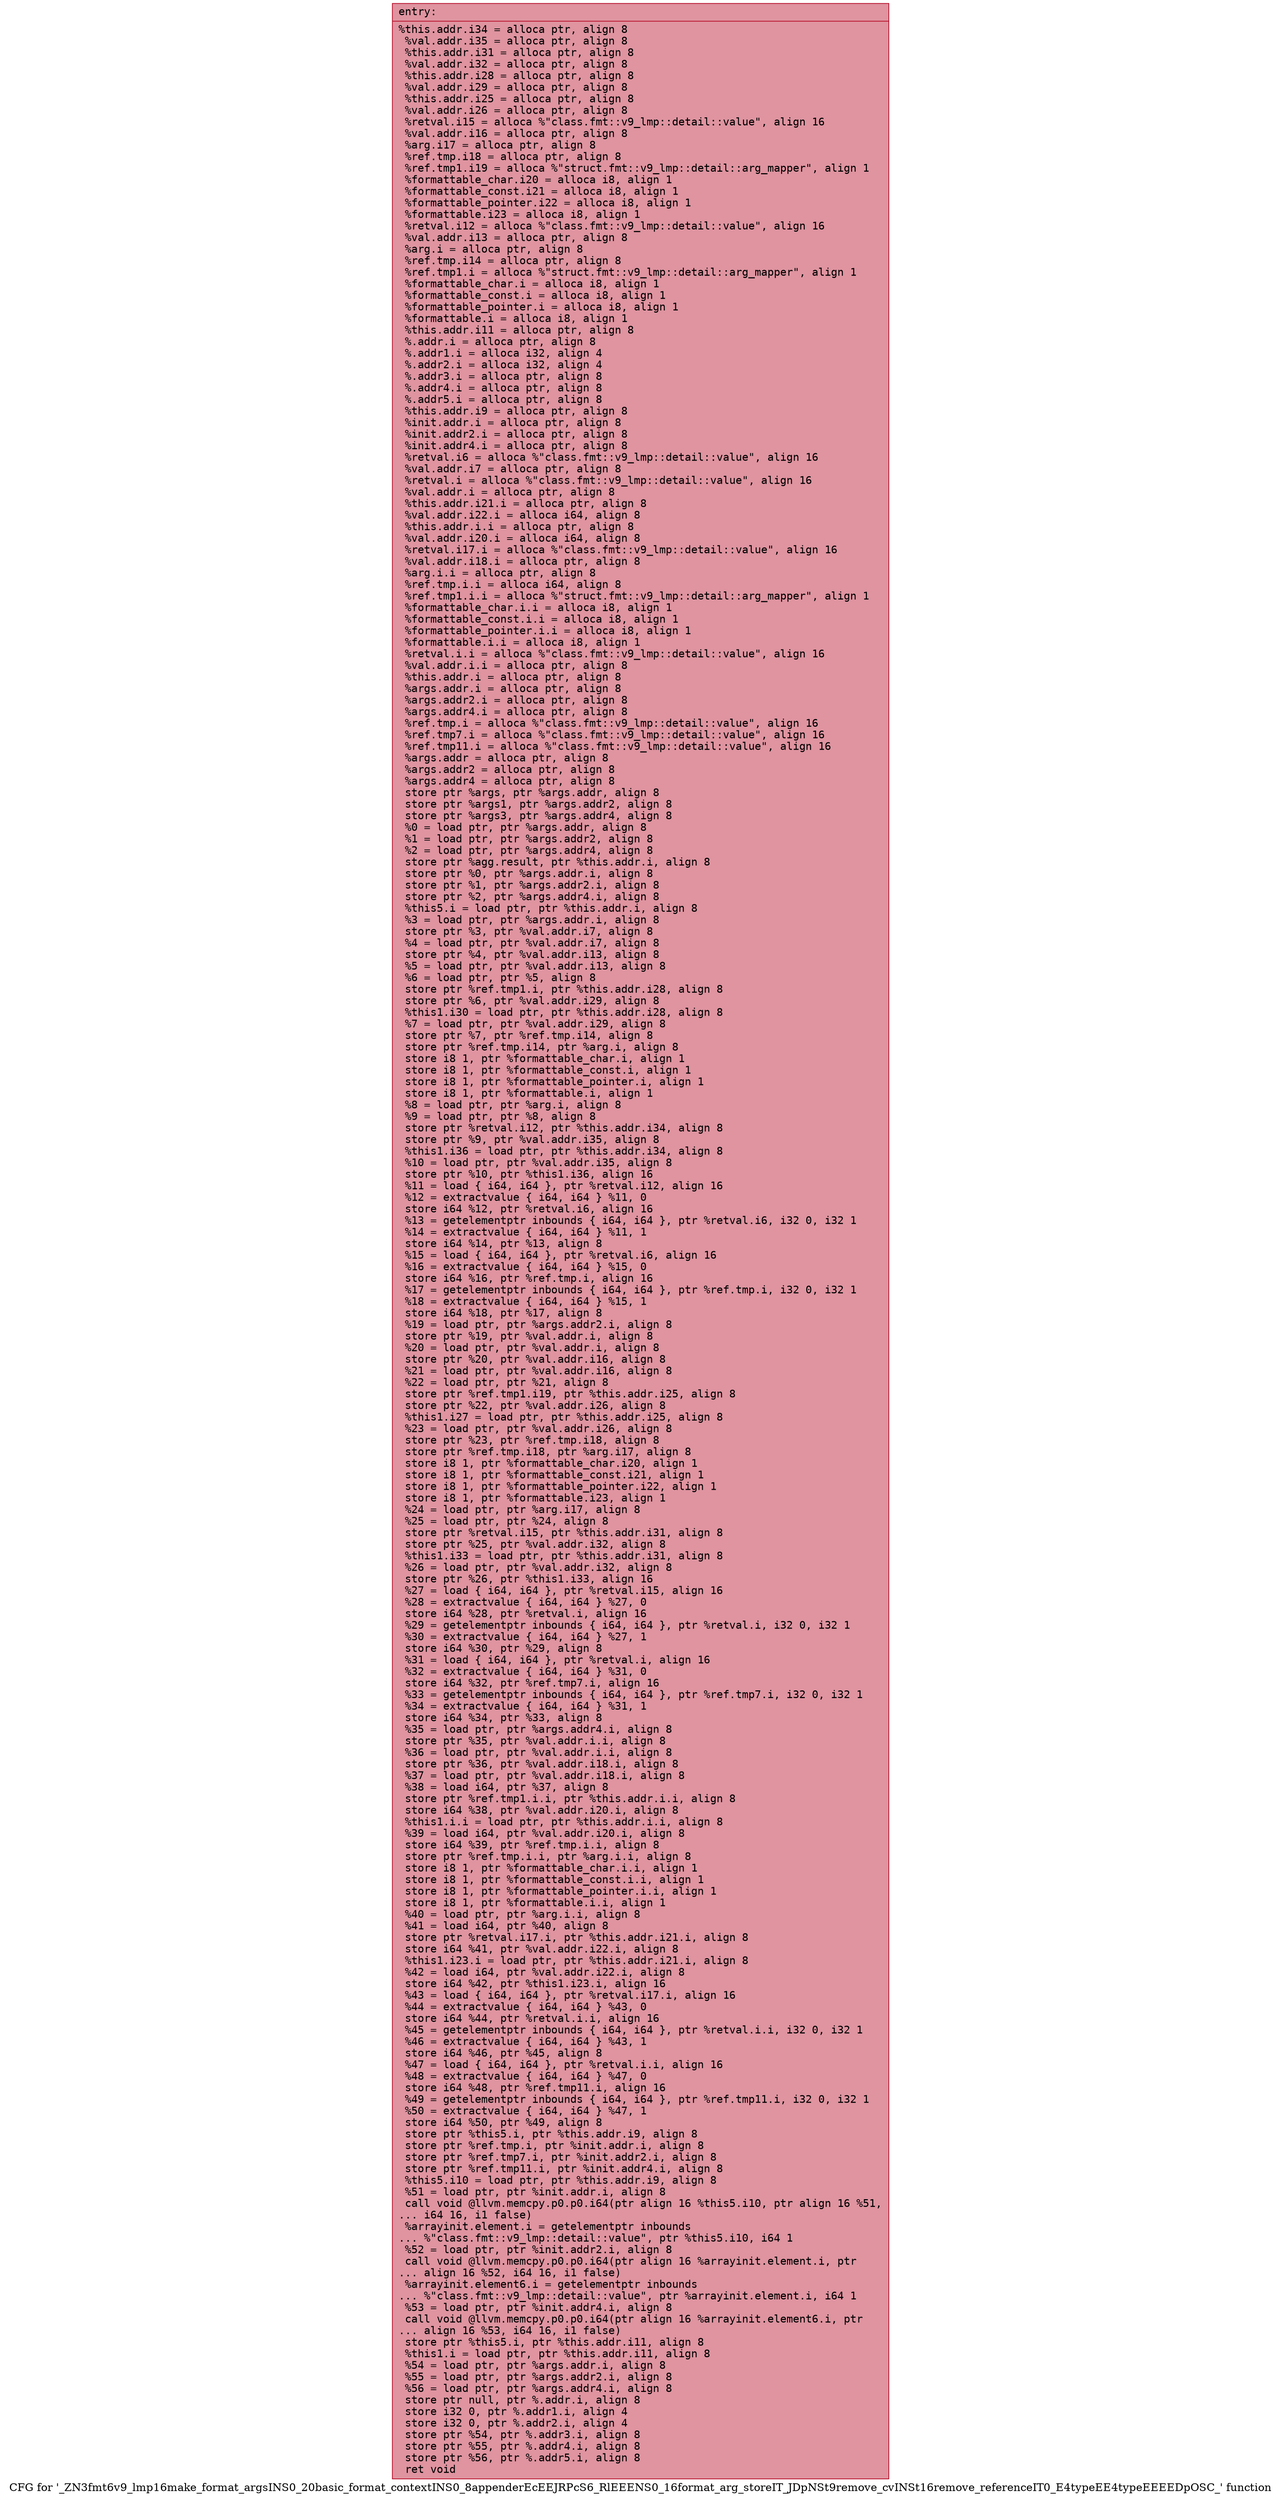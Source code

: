 digraph "CFG for '_ZN3fmt6v9_lmp16make_format_argsINS0_20basic_format_contextINS0_8appenderEcEEJRPcS6_RlEEENS0_16format_arg_storeIT_JDpNSt9remove_cvINSt16remove_referenceIT0_E4typeEE4typeEEEEDpOSC_' function" {
	label="CFG for '_ZN3fmt6v9_lmp16make_format_argsINS0_20basic_format_contextINS0_8appenderEcEEJRPcS6_RlEEENS0_16format_arg_storeIT_JDpNSt9remove_cvINSt16remove_referenceIT0_E4typeEE4typeEEEEDpOSC_' function";

	Node0x559d9a373890 [shape=record,color="#b70d28ff", style=filled, fillcolor="#b70d2870" fontname="Courier",label="{entry:\l|  %this.addr.i34 = alloca ptr, align 8\l  %val.addr.i35 = alloca ptr, align 8\l  %this.addr.i31 = alloca ptr, align 8\l  %val.addr.i32 = alloca ptr, align 8\l  %this.addr.i28 = alloca ptr, align 8\l  %val.addr.i29 = alloca ptr, align 8\l  %this.addr.i25 = alloca ptr, align 8\l  %val.addr.i26 = alloca ptr, align 8\l  %retval.i15 = alloca %\"class.fmt::v9_lmp::detail::value\", align 16\l  %val.addr.i16 = alloca ptr, align 8\l  %arg.i17 = alloca ptr, align 8\l  %ref.tmp.i18 = alloca ptr, align 8\l  %ref.tmp1.i19 = alloca %\"struct.fmt::v9_lmp::detail::arg_mapper\", align 1\l  %formattable_char.i20 = alloca i8, align 1\l  %formattable_const.i21 = alloca i8, align 1\l  %formattable_pointer.i22 = alloca i8, align 1\l  %formattable.i23 = alloca i8, align 1\l  %retval.i12 = alloca %\"class.fmt::v9_lmp::detail::value\", align 16\l  %val.addr.i13 = alloca ptr, align 8\l  %arg.i = alloca ptr, align 8\l  %ref.tmp.i14 = alloca ptr, align 8\l  %ref.tmp1.i = alloca %\"struct.fmt::v9_lmp::detail::arg_mapper\", align 1\l  %formattable_char.i = alloca i8, align 1\l  %formattable_const.i = alloca i8, align 1\l  %formattable_pointer.i = alloca i8, align 1\l  %formattable.i = alloca i8, align 1\l  %this.addr.i11 = alloca ptr, align 8\l  %.addr.i = alloca ptr, align 8\l  %.addr1.i = alloca i32, align 4\l  %.addr2.i = alloca i32, align 4\l  %.addr3.i = alloca ptr, align 8\l  %.addr4.i = alloca ptr, align 8\l  %.addr5.i = alloca ptr, align 8\l  %this.addr.i9 = alloca ptr, align 8\l  %init.addr.i = alloca ptr, align 8\l  %init.addr2.i = alloca ptr, align 8\l  %init.addr4.i = alloca ptr, align 8\l  %retval.i6 = alloca %\"class.fmt::v9_lmp::detail::value\", align 16\l  %val.addr.i7 = alloca ptr, align 8\l  %retval.i = alloca %\"class.fmt::v9_lmp::detail::value\", align 16\l  %val.addr.i = alloca ptr, align 8\l  %this.addr.i21.i = alloca ptr, align 8\l  %val.addr.i22.i = alloca i64, align 8\l  %this.addr.i.i = alloca ptr, align 8\l  %val.addr.i20.i = alloca i64, align 8\l  %retval.i17.i = alloca %\"class.fmt::v9_lmp::detail::value\", align 16\l  %val.addr.i18.i = alloca ptr, align 8\l  %arg.i.i = alloca ptr, align 8\l  %ref.tmp.i.i = alloca i64, align 8\l  %ref.tmp1.i.i = alloca %\"struct.fmt::v9_lmp::detail::arg_mapper\", align 1\l  %formattable_char.i.i = alloca i8, align 1\l  %formattable_const.i.i = alloca i8, align 1\l  %formattable_pointer.i.i = alloca i8, align 1\l  %formattable.i.i = alloca i8, align 1\l  %retval.i.i = alloca %\"class.fmt::v9_lmp::detail::value\", align 16\l  %val.addr.i.i = alloca ptr, align 8\l  %this.addr.i = alloca ptr, align 8\l  %args.addr.i = alloca ptr, align 8\l  %args.addr2.i = alloca ptr, align 8\l  %args.addr4.i = alloca ptr, align 8\l  %ref.tmp.i = alloca %\"class.fmt::v9_lmp::detail::value\", align 16\l  %ref.tmp7.i = alloca %\"class.fmt::v9_lmp::detail::value\", align 16\l  %ref.tmp11.i = alloca %\"class.fmt::v9_lmp::detail::value\", align 16\l  %args.addr = alloca ptr, align 8\l  %args.addr2 = alloca ptr, align 8\l  %args.addr4 = alloca ptr, align 8\l  store ptr %args, ptr %args.addr, align 8\l  store ptr %args1, ptr %args.addr2, align 8\l  store ptr %args3, ptr %args.addr4, align 8\l  %0 = load ptr, ptr %args.addr, align 8\l  %1 = load ptr, ptr %args.addr2, align 8\l  %2 = load ptr, ptr %args.addr4, align 8\l  store ptr %agg.result, ptr %this.addr.i, align 8\l  store ptr %0, ptr %args.addr.i, align 8\l  store ptr %1, ptr %args.addr2.i, align 8\l  store ptr %2, ptr %args.addr4.i, align 8\l  %this5.i = load ptr, ptr %this.addr.i, align 8\l  %3 = load ptr, ptr %args.addr.i, align 8\l  store ptr %3, ptr %val.addr.i7, align 8\l  %4 = load ptr, ptr %val.addr.i7, align 8\l  store ptr %4, ptr %val.addr.i13, align 8\l  %5 = load ptr, ptr %val.addr.i13, align 8\l  %6 = load ptr, ptr %5, align 8\l  store ptr %ref.tmp1.i, ptr %this.addr.i28, align 8\l  store ptr %6, ptr %val.addr.i29, align 8\l  %this1.i30 = load ptr, ptr %this.addr.i28, align 8\l  %7 = load ptr, ptr %val.addr.i29, align 8\l  store ptr %7, ptr %ref.tmp.i14, align 8\l  store ptr %ref.tmp.i14, ptr %arg.i, align 8\l  store i8 1, ptr %formattable_char.i, align 1\l  store i8 1, ptr %formattable_const.i, align 1\l  store i8 1, ptr %formattable_pointer.i, align 1\l  store i8 1, ptr %formattable.i, align 1\l  %8 = load ptr, ptr %arg.i, align 8\l  %9 = load ptr, ptr %8, align 8\l  store ptr %retval.i12, ptr %this.addr.i34, align 8\l  store ptr %9, ptr %val.addr.i35, align 8\l  %this1.i36 = load ptr, ptr %this.addr.i34, align 8\l  %10 = load ptr, ptr %val.addr.i35, align 8\l  store ptr %10, ptr %this1.i36, align 16\l  %11 = load \{ i64, i64 \}, ptr %retval.i12, align 16\l  %12 = extractvalue \{ i64, i64 \} %11, 0\l  store i64 %12, ptr %retval.i6, align 16\l  %13 = getelementptr inbounds \{ i64, i64 \}, ptr %retval.i6, i32 0, i32 1\l  %14 = extractvalue \{ i64, i64 \} %11, 1\l  store i64 %14, ptr %13, align 8\l  %15 = load \{ i64, i64 \}, ptr %retval.i6, align 16\l  %16 = extractvalue \{ i64, i64 \} %15, 0\l  store i64 %16, ptr %ref.tmp.i, align 16\l  %17 = getelementptr inbounds \{ i64, i64 \}, ptr %ref.tmp.i, i32 0, i32 1\l  %18 = extractvalue \{ i64, i64 \} %15, 1\l  store i64 %18, ptr %17, align 8\l  %19 = load ptr, ptr %args.addr2.i, align 8\l  store ptr %19, ptr %val.addr.i, align 8\l  %20 = load ptr, ptr %val.addr.i, align 8\l  store ptr %20, ptr %val.addr.i16, align 8\l  %21 = load ptr, ptr %val.addr.i16, align 8\l  %22 = load ptr, ptr %21, align 8\l  store ptr %ref.tmp1.i19, ptr %this.addr.i25, align 8\l  store ptr %22, ptr %val.addr.i26, align 8\l  %this1.i27 = load ptr, ptr %this.addr.i25, align 8\l  %23 = load ptr, ptr %val.addr.i26, align 8\l  store ptr %23, ptr %ref.tmp.i18, align 8\l  store ptr %ref.tmp.i18, ptr %arg.i17, align 8\l  store i8 1, ptr %formattable_char.i20, align 1\l  store i8 1, ptr %formattable_const.i21, align 1\l  store i8 1, ptr %formattable_pointer.i22, align 1\l  store i8 1, ptr %formattable.i23, align 1\l  %24 = load ptr, ptr %arg.i17, align 8\l  %25 = load ptr, ptr %24, align 8\l  store ptr %retval.i15, ptr %this.addr.i31, align 8\l  store ptr %25, ptr %val.addr.i32, align 8\l  %this1.i33 = load ptr, ptr %this.addr.i31, align 8\l  %26 = load ptr, ptr %val.addr.i32, align 8\l  store ptr %26, ptr %this1.i33, align 16\l  %27 = load \{ i64, i64 \}, ptr %retval.i15, align 16\l  %28 = extractvalue \{ i64, i64 \} %27, 0\l  store i64 %28, ptr %retval.i, align 16\l  %29 = getelementptr inbounds \{ i64, i64 \}, ptr %retval.i, i32 0, i32 1\l  %30 = extractvalue \{ i64, i64 \} %27, 1\l  store i64 %30, ptr %29, align 8\l  %31 = load \{ i64, i64 \}, ptr %retval.i, align 16\l  %32 = extractvalue \{ i64, i64 \} %31, 0\l  store i64 %32, ptr %ref.tmp7.i, align 16\l  %33 = getelementptr inbounds \{ i64, i64 \}, ptr %ref.tmp7.i, i32 0, i32 1\l  %34 = extractvalue \{ i64, i64 \} %31, 1\l  store i64 %34, ptr %33, align 8\l  %35 = load ptr, ptr %args.addr4.i, align 8\l  store ptr %35, ptr %val.addr.i.i, align 8\l  %36 = load ptr, ptr %val.addr.i.i, align 8\l  store ptr %36, ptr %val.addr.i18.i, align 8\l  %37 = load ptr, ptr %val.addr.i18.i, align 8\l  %38 = load i64, ptr %37, align 8\l  store ptr %ref.tmp1.i.i, ptr %this.addr.i.i, align 8\l  store i64 %38, ptr %val.addr.i20.i, align 8\l  %this1.i.i = load ptr, ptr %this.addr.i.i, align 8\l  %39 = load i64, ptr %val.addr.i20.i, align 8\l  store i64 %39, ptr %ref.tmp.i.i, align 8\l  store ptr %ref.tmp.i.i, ptr %arg.i.i, align 8\l  store i8 1, ptr %formattable_char.i.i, align 1\l  store i8 1, ptr %formattable_const.i.i, align 1\l  store i8 1, ptr %formattable_pointer.i.i, align 1\l  store i8 1, ptr %formattable.i.i, align 1\l  %40 = load ptr, ptr %arg.i.i, align 8\l  %41 = load i64, ptr %40, align 8\l  store ptr %retval.i17.i, ptr %this.addr.i21.i, align 8\l  store i64 %41, ptr %val.addr.i22.i, align 8\l  %this1.i23.i = load ptr, ptr %this.addr.i21.i, align 8\l  %42 = load i64, ptr %val.addr.i22.i, align 8\l  store i64 %42, ptr %this1.i23.i, align 16\l  %43 = load \{ i64, i64 \}, ptr %retval.i17.i, align 16\l  %44 = extractvalue \{ i64, i64 \} %43, 0\l  store i64 %44, ptr %retval.i.i, align 16\l  %45 = getelementptr inbounds \{ i64, i64 \}, ptr %retval.i.i, i32 0, i32 1\l  %46 = extractvalue \{ i64, i64 \} %43, 1\l  store i64 %46, ptr %45, align 8\l  %47 = load \{ i64, i64 \}, ptr %retval.i.i, align 16\l  %48 = extractvalue \{ i64, i64 \} %47, 0\l  store i64 %48, ptr %ref.tmp11.i, align 16\l  %49 = getelementptr inbounds \{ i64, i64 \}, ptr %ref.tmp11.i, i32 0, i32 1\l  %50 = extractvalue \{ i64, i64 \} %47, 1\l  store i64 %50, ptr %49, align 8\l  store ptr %this5.i, ptr %this.addr.i9, align 8\l  store ptr %ref.tmp.i, ptr %init.addr.i, align 8\l  store ptr %ref.tmp7.i, ptr %init.addr2.i, align 8\l  store ptr %ref.tmp11.i, ptr %init.addr4.i, align 8\l  %this5.i10 = load ptr, ptr %this.addr.i9, align 8\l  %51 = load ptr, ptr %init.addr.i, align 8\l  call void @llvm.memcpy.p0.p0.i64(ptr align 16 %this5.i10, ptr align 16 %51,\l... i64 16, i1 false)\l  %arrayinit.element.i = getelementptr inbounds\l... %\"class.fmt::v9_lmp::detail::value\", ptr %this5.i10, i64 1\l  %52 = load ptr, ptr %init.addr2.i, align 8\l  call void @llvm.memcpy.p0.p0.i64(ptr align 16 %arrayinit.element.i, ptr\l... align 16 %52, i64 16, i1 false)\l  %arrayinit.element6.i = getelementptr inbounds\l... %\"class.fmt::v9_lmp::detail::value\", ptr %arrayinit.element.i, i64 1\l  %53 = load ptr, ptr %init.addr4.i, align 8\l  call void @llvm.memcpy.p0.p0.i64(ptr align 16 %arrayinit.element6.i, ptr\l... align 16 %53, i64 16, i1 false)\l  store ptr %this5.i, ptr %this.addr.i11, align 8\l  %this1.i = load ptr, ptr %this.addr.i11, align 8\l  %54 = load ptr, ptr %args.addr.i, align 8\l  %55 = load ptr, ptr %args.addr2.i, align 8\l  %56 = load ptr, ptr %args.addr4.i, align 8\l  store ptr null, ptr %.addr.i, align 8\l  store i32 0, ptr %.addr1.i, align 4\l  store i32 0, ptr %.addr2.i, align 4\l  store ptr %54, ptr %.addr3.i, align 8\l  store ptr %55, ptr %.addr4.i, align 8\l  store ptr %56, ptr %.addr5.i, align 8\l  ret void\l}"];
}
